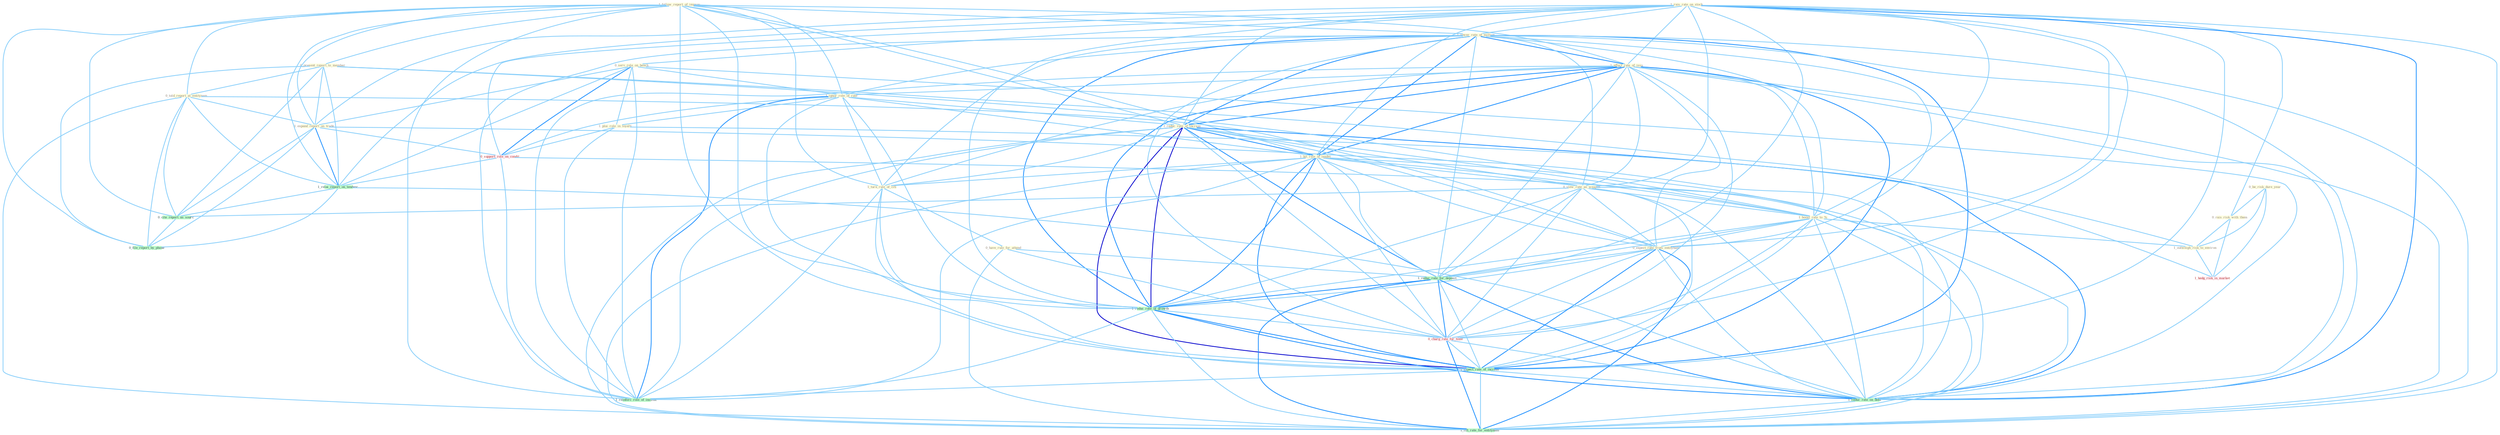 Graph G{ 
    node
    [shape=polygon,style=filled,width=.5,height=.06,color="#BDFCC9",fixedsize=true,fontsize=4,
    fontcolor="#2f4f4f"];
    {node
    [color="#ffffe0", fontcolor="#8b7d6b"] "1_follow_report_of_improv " "0_be_risk_dure_year " "1_rais_rate_on_stock " "1_lower_rate_of_million " "0_serv_role_on_bench " "1_affect_rate_of_issu " "1_ignor_role_of_rate " "1_reduc_rate_of_increas " "0_present_report_to_member " "1_hit_rate_of_leader " "0_view_rate_as_weapon " "0_told_report_at_entitynam " "1_turn_rule_of_citi " "1_plai_role_in_loyalti " "1_boost_rate_to_% " "0_rais_risk_with_them " "1_outweigh_risk_to_environ " "0_have_rule_for_attend " "0_expect_rate_from_entitynam " "1_expand_report_on_trade "}
{node [color="#fff0f5", fontcolor="#b22222"] "0_support_role_on_condit " "0_charg_rate_for_time " "1_hedg_risk_in_market "}
edge [color="#B0E2FF"];

	"1_follow_report_of_improv " -- "1_lower_rate_of_million " [w="1", color="#87cefa" ];
	"1_follow_report_of_improv " -- "1_affect_rate_of_issu " [w="1", color="#87cefa" ];
	"1_follow_report_of_improv " -- "1_ignor_role_of_rate " [w="1", color="#87cefa" ];
	"1_follow_report_of_improv " -- "1_reduc_rate_of_increas " [w="1", color="#87cefa" ];
	"1_follow_report_of_improv " -- "0_present_report_to_member " [w="1", color="#87cefa" ];
	"1_follow_report_of_improv " -- "1_hit_rate_of_leader " [w="1", color="#87cefa" ];
	"1_follow_report_of_improv " -- "0_told_report_at_entitynam " [w="1", color="#87cefa" ];
	"1_follow_report_of_improv " -- "1_turn_rule_of_citi " [w="1", color="#87cefa" ];
	"1_follow_report_of_improv " -- "1_expand_report_on_trade " [w="1", color="#87cefa" ];
	"1_follow_report_of_improv " -- "1_relai_report_on_tendenc " [w="1", color="#87cefa" ];
	"1_follow_report_of_improv " -- "0_cite_report_as_sourc " [w="1", color="#87cefa" ];
	"1_follow_report_of_improv " -- "1_reduc_rate_of_growth " [w="1", color="#87cefa" ];
	"1_follow_report_of_improv " -- "0_file_report_by_phone " [w="1", color="#87cefa" ];
	"1_follow_report_of_improv " -- "1_expect_rate_of_increas " [w="1", color="#87cefa" ];
	"1_follow_report_of_improv " -- "1_reinforc_role_of_institut " [w="1", color="#87cefa" ];
	"0_be_risk_dure_year " -- "0_rais_risk_with_them " [w="1", color="#87cefa" ];
	"0_be_risk_dure_year " -- "1_outweigh_risk_to_environ " [w="1", color="#87cefa" ];
	"0_be_risk_dure_year " -- "1_hedg_risk_in_market " [w="1", color="#87cefa" ];
	"1_rais_rate_on_stock " -- "1_lower_rate_of_million " [w="1", color="#87cefa" ];
	"1_rais_rate_on_stock " -- "0_serv_role_on_bench " [w="1", color="#87cefa" ];
	"1_rais_rate_on_stock " -- "1_affect_rate_of_issu " [w="1", color="#87cefa" ];
	"1_rais_rate_on_stock " -- "1_reduc_rate_of_increas " [w="1", color="#87cefa" ];
	"1_rais_rate_on_stock " -- "1_hit_rate_of_leader " [w="1", color="#87cefa" ];
	"1_rais_rate_on_stock " -- "0_view_rate_as_weapon " [w="1", color="#87cefa" ];
	"1_rais_rate_on_stock " -- "1_boost_rate_to_% " [w="1", color="#87cefa" ];
	"1_rais_rate_on_stock " -- "0_rais_risk_with_them " [w="1", color="#87cefa" ];
	"1_rais_rate_on_stock " -- "0_expect_rate_from_entitynam " [w="1", color="#87cefa" ];
	"1_rais_rate_on_stock " -- "1_expand_report_on_trade " [w="1", color="#87cefa" ];
	"1_rais_rate_on_stock " -- "1_reduc_rate_for_deposit " [w="1", color="#87cefa" ];
	"1_rais_rate_on_stock " -- "0_support_role_on_condit " [w="1", color="#87cefa" ];
	"1_rais_rate_on_stock " -- "1_relai_report_on_tendenc " [w="1", color="#87cefa" ];
	"1_rais_rate_on_stock " -- "1_reduc_rate_of_growth " [w="1", color="#87cefa" ];
	"1_rais_rate_on_stock " -- "0_charg_rate_for_time " [w="1", color="#87cefa" ];
	"1_rais_rate_on_stock " -- "1_expect_rate_of_increas " [w="1", color="#87cefa" ];
	"1_rais_rate_on_stock " -- "1_reduc_rate_on_debt " [w="2", color="#1e90ff" , len=0.8];
	"1_rais_rate_on_stock " -- "1_lift_rate_for_entitynam " [w="1", color="#87cefa" ];
	"1_lower_rate_of_million " -- "1_affect_rate_of_issu " [w="2", color="#1e90ff" , len=0.8];
	"1_lower_rate_of_million " -- "1_ignor_role_of_rate " [w="1", color="#87cefa" ];
	"1_lower_rate_of_million " -- "1_reduc_rate_of_increas " [w="2", color="#1e90ff" , len=0.8];
	"1_lower_rate_of_million " -- "1_hit_rate_of_leader " [w="2", color="#1e90ff" , len=0.8];
	"1_lower_rate_of_million " -- "0_view_rate_as_weapon " [w="1", color="#87cefa" ];
	"1_lower_rate_of_million " -- "1_turn_rule_of_citi " [w="1", color="#87cefa" ];
	"1_lower_rate_of_million " -- "1_boost_rate_to_% " [w="1", color="#87cefa" ];
	"1_lower_rate_of_million " -- "0_expect_rate_from_entitynam " [w="1", color="#87cefa" ];
	"1_lower_rate_of_million " -- "1_reduc_rate_for_deposit " [w="1", color="#87cefa" ];
	"1_lower_rate_of_million " -- "1_reduc_rate_of_growth " [w="2", color="#1e90ff" , len=0.8];
	"1_lower_rate_of_million " -- "0_charg_rate_for_time " [w="1", color="#87cefa" ];
	"1_lower_rate_of_million " -- "1_expect_rate_of_increas " [w="2", color="#1e90ff" , len=0.8];
	"1_lower_rate_of_million " -- "1_reduc_rate_on_debt " [w="1", color="#87cefa" ];
	"1_lower_rate_of_million " -- "1_reinforc_role_of_institut " [w="1", color="#87cefa" ];
	"1_lower_rate_of_million " -- "1_lift_rate_for_entitynam " [w="1", color="#87cefa" ];
	"0_serv_role_on_bench " -- "1_ignor_role_of_rate " [w="1", color="#87cefa" ];
	"0_serv_role_on_bench " -- "1_plai_role_in_loyalti " [w="1", color="#87cefa" ];
	"0_serv_role_on_bench " -- "1_expand_report_on_trade " [w="1", color="#87cefa" ];
	"0_serv_role_on_bench " -- "0_support_role_on_condit " [w="2", color="#1e90ff" , len=0.8];
	"0_serv_role_on_bench " -- "1_relai_report_on_tendenc " [w="1", color="#87cefa" ];
	"0_serv_role_on_bench " -- "1_reduc_rate_on_debt " [w="1", color="#87cefa" ];
	"0_serv_role_on_bench " -- "1_reinforc_role_of_institut " [w="1", color="#87cefa" ];
	"1_affect_rate_of_issu " -- "1_ignor_role_of_rate " [w="1", color="#87cefa" ];
	"1_affect_rate_of_issu " -- "1_reduc_rate_of_increas " [w="2", color="#1e90ff" , len=0.8];
	"1_affect_rate_of_issu " -- "1_hit_rate_of_leader " [w="2", color="#1e90ff" , len=0.8];
	"1_affect_rate_of_issu " -- "0_view_rate_as_weapon " [w="1", color="#87cefa" ];
	"1_affect_rate_of_issu " -- "1_turn_rule_of_citi " [w="1", color="#87cefa" ];
	"1_affect_rate_of_issu " -- "1_boost_rate_to_% " [w="1", color="#87cefa" ];
	"1_affect_rate_of_issu " -- "0_expect_rate_from_entitynam " [w="1", color="#87cefa" ];
	"1_affect_rate_of_issu " -- "1_reduc_rate_for_deposit " [w="1", color="#87cefa" ];
	"1_affect_rate_of_issu " -- "1_reduc_rate_of_growth " [w="2", color="#1e90ff" , len=0.8];
	"1_affect_rate_of_issu " -- "0_charg_rate_for_time " [w="1", color="#87cefa" ];
	"1_affect_rate_of_issu " -- "1_expect_rate_of_increas " [w="2", color="#1e90ff" , len=0.8];
	"1_affect_rate_of_issu " -- "1_reduc_rate_on_debt " [w="1", color="#87cefa" ];
	"1_affect_rate_of_issu " -- "1_reinforc_role_of_institut " [w="1", color="#87cefa" ];
	"1_affect_rate_of_issu " -- "1_lift_rate_for_entitynam " [w="1", color="#87cefa" ];
	"1_ignor_role_of_rate " -- "1_reduc_rate_of_increas " [w="1", color="#87cefa" ];
	"1_ignor_role_of_rate " -- "1_hit_rate_of_leader " [w="1", color="#87cefa" ];
	"1_ignor_role_of_rate " -- "1_turn_rule_of_citi " [w="1", color="#87cefa" ];
	"1_ignor_role_of_rate " -- "1_plai_role_in_loyalti " [w="1", color="#87cefa" ];
	"1_ignor_role_of_rate " -- "0_support_role_on_condit " [w="1", color="#87cefa" ];
	"1_ignor_role_of_rate " -- "1_reduc_rate_of_growth " [w="1", color="#87cefa" ];
	"1_ignor_role_of_rate " -- "1_expect_rate_of_increas " [w="1", color="#87cefa" ];
	"1_ignor_role_of_rate " -- "1_reinforc_role_of_institut " [w="2", color="#1e90ff" , len=0.8];
	"1_reduc_rate_of_increas " -- "1_hit_rate_of_leader " [w="2", color="#1e90ff" , len=0.8];
	"1_reduc_rate_of_increas " -- "0_view_rate_as_weapon " [w="1", color="#87cefa" ];
	"1_reduc_rate_of_increas " -- "1_turn_rule_of_citi " [w="1", color="#87cefa" ];
	"1_reduc_rate_of_increas " -- "1_boost_rate_to_% " [w="1", color="#87cefa" ];
	"1_reduc_rate_of_increas " -- "0_expect_rate_from_entitynam " [w="1", color="#87cefa" ];
	"1_reduc_rate_of_increas " -- "1_reduc_rate_for_deposit " [w="2", color="#1e90ff" , len=0.8];
	"1_reduc_rate_of_increas " -- "1_reduc_rate_of_growth " [w="3", color="#0000cd" , len=0.6];
	"1_reduc_rate_of_increas " -- "0_charg_rate_for_time " [w="1", color="#87cefa" ];
	"1_reduc_rate_of_increas " -- "1_expect_rate_of_increas " [w="3", color="#0000cd" , len=0.6];
	"1_reduc_rate_of_increas " -- "1_reduc_rate_on_debt " [w="2", color="#1e90ff" , len=0.8];
	"1_reduc_rate_of_increas " -- "1_reinforc_role_of_institut " [w="1", color="#87cefa" ];
	"1_reduc_rate_of_increas " -- "1_lift_rate_for_entitynam " [w="1", color="#87cefa" ];
	"0_present_report_to_member " -- "0_told_report_at_entitynam " [w="1", color="#87cefa" ];
	"0_present_report_to_member " -- "1_boost_rate_to_% " [w="1", color="#87cefa" ];
	"0_present_report_to_member " -- "1_outweigh_risk_to_environ " [w="1", color="#87cefa" ];
	"0_present_report_to_member " -- "1_expand_report_on_trade " [w="1", color="#87cefa" ];
	"0_present_report_to_member " -- "1_relai_report_on_tendenc " [w="1", color="#87cefa" ];
	"0_present_report_to_member " -- "0_cite_report_as_sourc " [w="1", color="#87cefa" ];
	"0_present_report_to_member " -- "0_file_report_by_phone " [w="1", color="#87cefa" ];
	"1_hit_rate_of_leader " -- "0_view_rate_as_weapon " [w="1", color="#87cefa" ];
	"1_hit_rate_of_leader " -- "1_turn_rule_of_citi " [w="1", color="#87cefa" ];
	"1_hit_rate_of_leader " -- "1_boost_rate_to_% " [w="1", color="#87cefa" ];
	"1_hit_rate_of_leader " -- "0_expect_rate_from_entitynam " [w="1", color="#87cefa" ];
	"1_hit_rate_of_leader " -- "1_reduc_rate_for_deposit " [w="1", color="#87cefa" ];
	"1_hit_rate_of_leader " -- "1_reduc_rate_of_growth " [w="2", color="#1e90ff" , len=0.8];
	"1_hit_rate_of_leader " -- "0_charg_rate_for_time " [w="1", color="#87cefa" ];
	"1_hit_rate_of_leader " -- "1_expect_rate_of_increas " [w="2", color="#1e90ff" , len=0.8];
	"1_hit_rate_of_leader " -- "1_reduc_rate_on_debt " [w="1", color="#87cefa" ];
	"1_hit_rate_of_leader " -- "1_reinforc_role_of_institut " [w="1", color="#87cefa" ];
	"1_hit_rate_of_leader " -- "1_lift_rate_for_entitynam " [w="1", color="#87cefa" ];
	"0_view_rate_as_weapon " -- "1_boost_rate_to_% " [w="1", color="#87cefa" ];
	"0_view_rate_as_weapon " -- "0_expect_rate_from_entitynam " [w="1", color="#87cefa" ];
	"0_view_rate_as_weapon " -- "1_reduc_rate_for_deposit " [w="1", color="#87cefa" ];
	"0_view_rate_as_weapon " -- "0_cite_report_as_sourc " [w="1", color="#87cefa" ];
	"0_view_rate_as_weapon " -- "1_reduc_rate_of_growth " [w="1", color="#87cefa" ];
	"0_view_rate_as_weapon " -- "0_charg_rate_for_time " [w="1", color="#87cefa" ];
	"0_view_rate_as_weapon " -- "1_expect_rate_of_increas " [w="1", color="#87cefa" ];
	"0_view_rate_as_weapon " -- "1_reduc_rate_on_debt " [w="1", color="#87cefa" ];
	"0_view_rate_as_weapon " -- "1_lift_rate_for_entitynam " [w="1", color="#87cefa" ];
	"0_told_report_at_entitynam " -- "0_expect_rate_from_entitynam " [w="1", color="#87cefa" ];
	"0_told_report_at_entitynam " -- "1_expand_report_on_trade " [w="1", color="#87cefa" ];
	"0_told_report_at_entitynam " -- "1_relai_report_on_tendenc " [w="1", color="#87cefa" ];
	"0_told_report_at_entitynam " -- "0_cite_report_as_sourc " [w="1", color="#87cefa" ];
	"0_told_report_at_entitynam " -- "0_file_report_by_phone " [w="1", color="#87cefa" ];
	"0_told_report_at_entitynam " -- "1_lift_rate_for_entitynam " [w="1", color="#87cefa" ];
	"1_turn_rule_of_citi " -- "0_have_rule_for_attend " [w="1", color="#87cefa" ];
	"1_turn_rule_of_citi " -- "1_reduc_rate_of_growth " [w="1", color="#87cefa" ];
	"1_turn_rule_of_citi " -- "1_expect_rate_of_increas " [w="1", color="#87cefa" ];
	"1_turn_rule_of_citi " -- "1_reinforc_role_of_institut " [w="1", color="#87cefa" ];
	"1_plai_role_in_loyalti " -- "0_support_role_on_condit " [w="1", color="#87cefa" ];
	"1_plai_role_in_loyalti " -- "1_reinforc_role_of_institut " [w="1", color="#87cefa" ];
	"1_plai_role_in_loyalti " -- "1_hedg_risk_in_market " [w="1", color="#87cefa" ];
	"1_boost_rate_to_% " -- "1_outweigh_risk_to_environ " [w="1", color="#87cefa" ];
	"1_boost_rate_to_% " -- "0_expect_rate_from_entitynam " [w="1", color="#87cefa" ];
	"1_boost_rate_to_% " -- "1_reduc_rate_for_deposit " [w="1", color="#87cefa" ];
	"1_boost_rate_to_% " -- "1_reduc_rate_of_growth " [w="1", color="#87cefa" ];
	"1_boost_rate_to_% " -- "0_charg_rate_for_time " [w="1", color="#87cefa" ];
	"1_boost_rate_to_% " -- "1_expect_rate_of_increas " [w="1", color="#87cefa" ];
	"1_boost_rate_to_% " -- "1_reduc_rate_on_debt " [w="1", color="#87cefa" ];
	"1_boost_rate_to_% " -- "1_lift_rate_for_entitynam " [w="1", color="#87cefa" ];
	"0_rais_risk_with_them " -- "1_outweigh_risk_to_environ " [w="1", color="#87cefa" ];
	"0_rais_risk_with_them " -- "1_hedg_risk_in_market " [w="1", color="#87cefa" ];
	"1_outweigh_risk_to_environ " -- "1_hedg_risk_in_market " [w="1", color="#87cefa" ];
	"0_have_rule_for_attend " -- "1_reduc_rate_for_deposit " [w="1", color="#87cefa" ];
	"0_have_rule_for_attend " -- "0_charg_rate_for_time " [w="1", color="#87cefa" ];
	"0_have_rule_for_attend " -- "1_lift_rate_for_entitynam " [w="1", color="#87cefa" ];
	"0_expect_rate_from_entitynam " -- "1_reduc_rate_for_deposit " [w="1", color="#87cefa" ];
	"0_expect_rate_from_entitynam " -- "1_reduc_rate_of_growth " [w="1", color="#87cefa" ];
	"0_expect_rate_from_entitynam " -- "0_charg_rate_for_time " [w="1", color="#87cefa" ];
	"0_expect_rate_from_entitynam " -- "1_expect_rate_of_increas " [w="2", color="#1e90ff" , len=0.8];
	"0_expect_rate_from_entitynam " -- "1_reduc_rate_on_debt " [w="1", color="#87cefa" ];
	"0_expect_rate_from_entitynam " -- "1_lift_rate_for_entitynam " [w="2", color="#1e90ff" , len=0.8];
	"1_expand_report_on_trade " -- "0_support_role_on_condit " [w="1", color="#87cefa" ];
	"1_expand_report_on_trade " -- "1_relai_report_on_tendenc " [w="2", color="#1e90ff" , len=0.8];
	"1_expand_report_on_trade " -- "0_cite_report_as_sourc " [w="1", color="#87cefa" ];
	"1_expand_report_on_trade " -- "0_file_report_by_phone " [w="1", color="#87cefa" ];
	"1_expand_report_on_trade " -- "1_reduc_rate_on_debt " [w="1", color="#87cefa" ];
	"1_reduc_rate_for_deposit " -- "1_reduc_rate_of_growth " [w="2", color="#1e90ff" , len=0.8];
	"1_reduc_rate_for_deposit " -- "0_charg_rate_for_time " [w="2", color="#1e90ff" , len=0.8];
	"1_reduc_rate_for_deposit " -- "1_expect_rate_of_increas " [w="1", color="#87cefa" ];
	"1_reduc_rate_for_deposit " -- "1_reduc_rate_on_debt " [w="2", color="#1e90ff" , len=0.8];
	"1_reduc_rate_for_deposit " -- "1_lift_rate_for_entitynam " [w="2", color="#1e90ff" , len=0.8];
	"0_support_role_on_condit " -- "1_relai_report_on_tendenc " [w="1", color="#87cefa" ];
	"0_support_role_on_condit " -- "1_reduc_rate_on_debt " [w="1", color="#87cefa" ];
	"0_support_role_on_condit " -- "1_reinforc_role_of_institut " [w="1", color="#87cefa" ];
	"1_relai_report_on_tendenc " -- "0_cite_report_as_sourc " [w="1", color="#87cefa" ];
	"1_relai_report_on_tendenc " -- "0_file_report_by_phone " [w="1", color="#87cefa" ];
	"1_relai_report_on_tendenc " -- "1_reduc_rate_on_debt " [w="1", color="#87cefa" ];
	"0_cite_report_as_sourc " -- "0_file_report_by_phone " [w="1", color="#87cefa" ];
	"1_reduc_rate_of_growth " -- "0_charg_rate_for_time " [w="1", color="#87cefa" ];
	"1_reduc_rate_of_growth " -- "1_expect_rate_of_increas " [w="2", color="#1e90ff" , len=0.8];
	"1_reduc_rate_of_growth " -- "1_reduc_rate_on_debt " [w="2", color="#1e90ff" , len=0.8];
	"1_reduc_rate_of_growth " -- "1_reinforc_role_of_institut " [w="1", color="#87cefa" ];
	"1_reduc_rate_of_growth " -- "1_lift_rate_for_entitynam " [w="1", color="#87cefa" ];
	"0_charg_rate_for_time " -- "1_expect_rate_of_increas " [w="1", color="#87cefa" ];
	"0_charg_rate_for_time " -- "1_reduc_rate_on_debt " [w="1", color="#87cefa" ];
	"0_charg_rate_for_time " -- "1_lift_rate_for_entitynam " [w="2", color="#1e90ff" , len=0.8];
	"1_expect_rate_of_increas " -- "1_reduc_rate_on_debt " [w="1", color="#87cefa" ];
	"1_expect_rate_of_increas " -- "1_reinforc_role_of_institut " [w="1", color="#87cefa" ];
	"1_expect_rate_of_increas " -- "1_lift_rate_for_entitynam " [w="1", color="#87cefa" ];
	"1_reduc_rate_on_debt " -- "1_lift_rate_for_entitynam " [w="1", color="#87cefa" ];
}